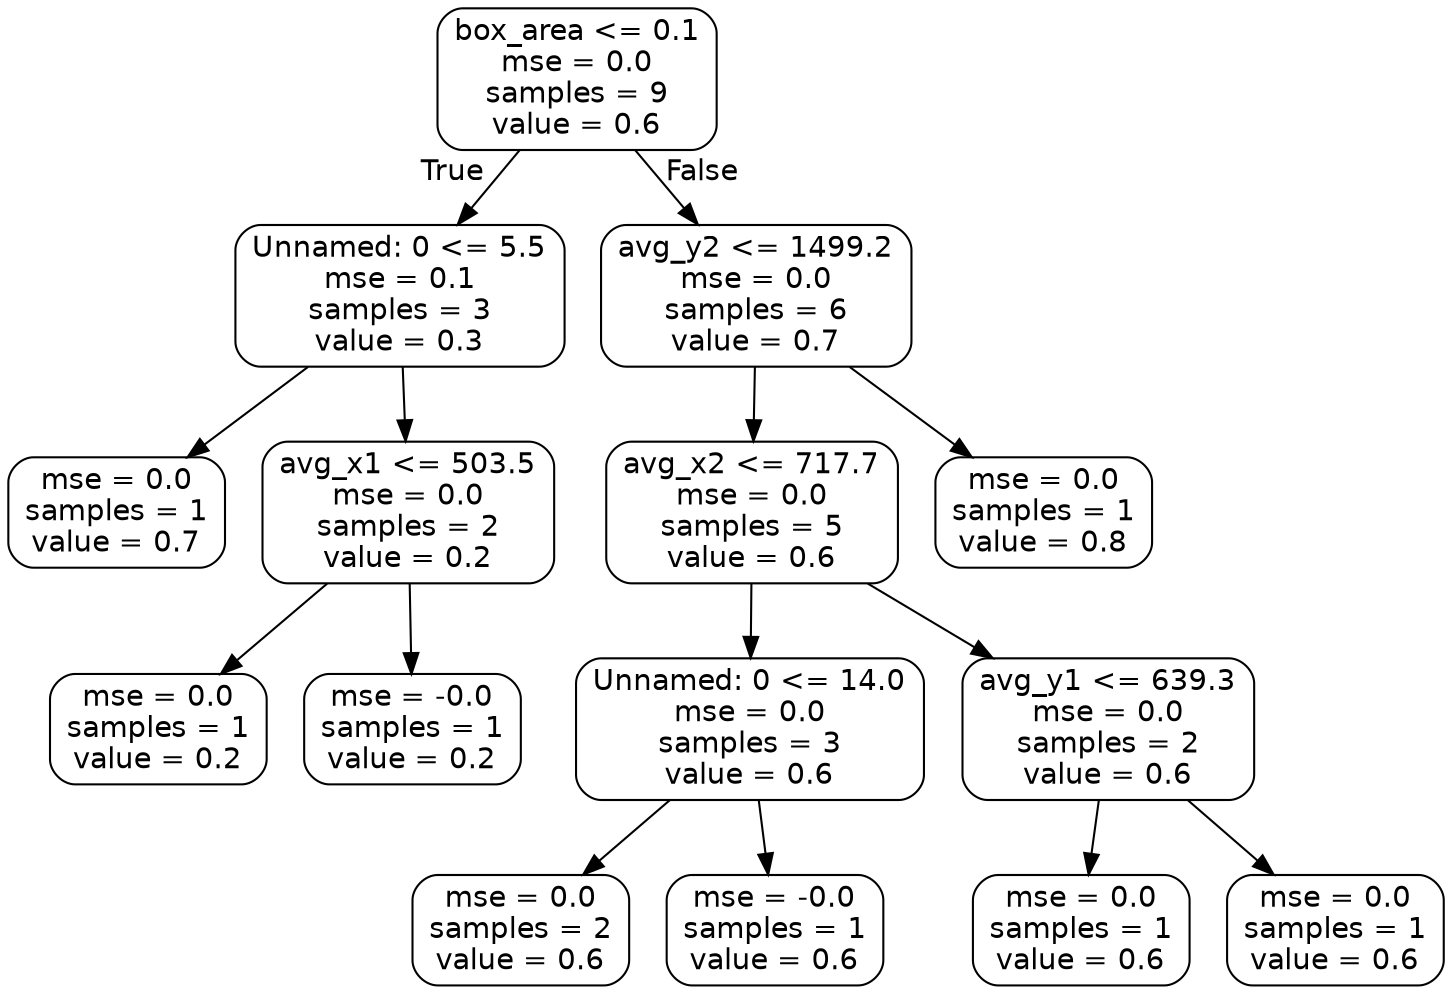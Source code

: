 digraph Tree {
node [shape=box, style="rounded", color="black", fontname=helvetica] ;
edge [fontname=helvetica] ;
0 [label="box_area <= 0.1\nmse = 0.0\nsamples = 9\nvalue = 0.6"] ;
1 [label="Unnamed: 0 <= 5.5\nmse = 0.1\nsamples = 3\nvalue = 0.3"] ;
0 -> 1 [labeldistance=2.5, labelangle=45, headlabel="True"] ;
2 [label="mse = 0.0\nsamples = 1\nvalue = 0.7"] ;
1 -> 2 ;
3 [label="avg_x1 <= 503.5\nmse = 0.0\nsamples = 2\nvalue = 0.2"] ;
1 -> 3 ;
4 [label="mse = 0.0\nsamples = 1\nvalue = 0.2"] ;
3 -> 4 ;
5 [label="mse = -0.0\nsamples = 1\nvalue = 0.2"] ;
3 -> 5 ;
6 [label="avg_y2 <= 1499.2\nmse = 0.0\nsamples = 6\nvalue = 0.7"] ;
0 -> 6 [labeldistance=2.5, labelangle=-45, headlabel="False"] ;
7 [label="avg_x2 <= 717.7\nmse = 0.0\nsamples = 5\nvalue = 0.6"] ;
6 -> 7 ;
8 [label="Unnamed: 0 <= 14.0\nmse = 0.0\nsamples = 3\nvalue = 0.6"] ;
7 -> 8 ;
9 [label="mse = 0.0\nsamples = 2\nvalue = 0.6"] ;
8 -> 9 ;
10 [label="mse = -0.0\nsamples = 1\nvalue = 0.6"] ;
8 -> 10 ;
11 [label="avg_y1 <= 639.3\nmse = 0.0\nsamples = 2\nvalue = 0.6"] ;
7 -> 11 ;
12 [label="mse = 0.0\nsamples = 1\nvalue = 0.6"] ;
11 -> 12 ;
13 [label="mse = 0.0\nsamples = 1\nvalue = 0.6"] ;
11 -> 13 ;
14 [label="mse = 0.0\nsamples = 1\nvalue = 0.8"] ;
6 -> 14 ;
}